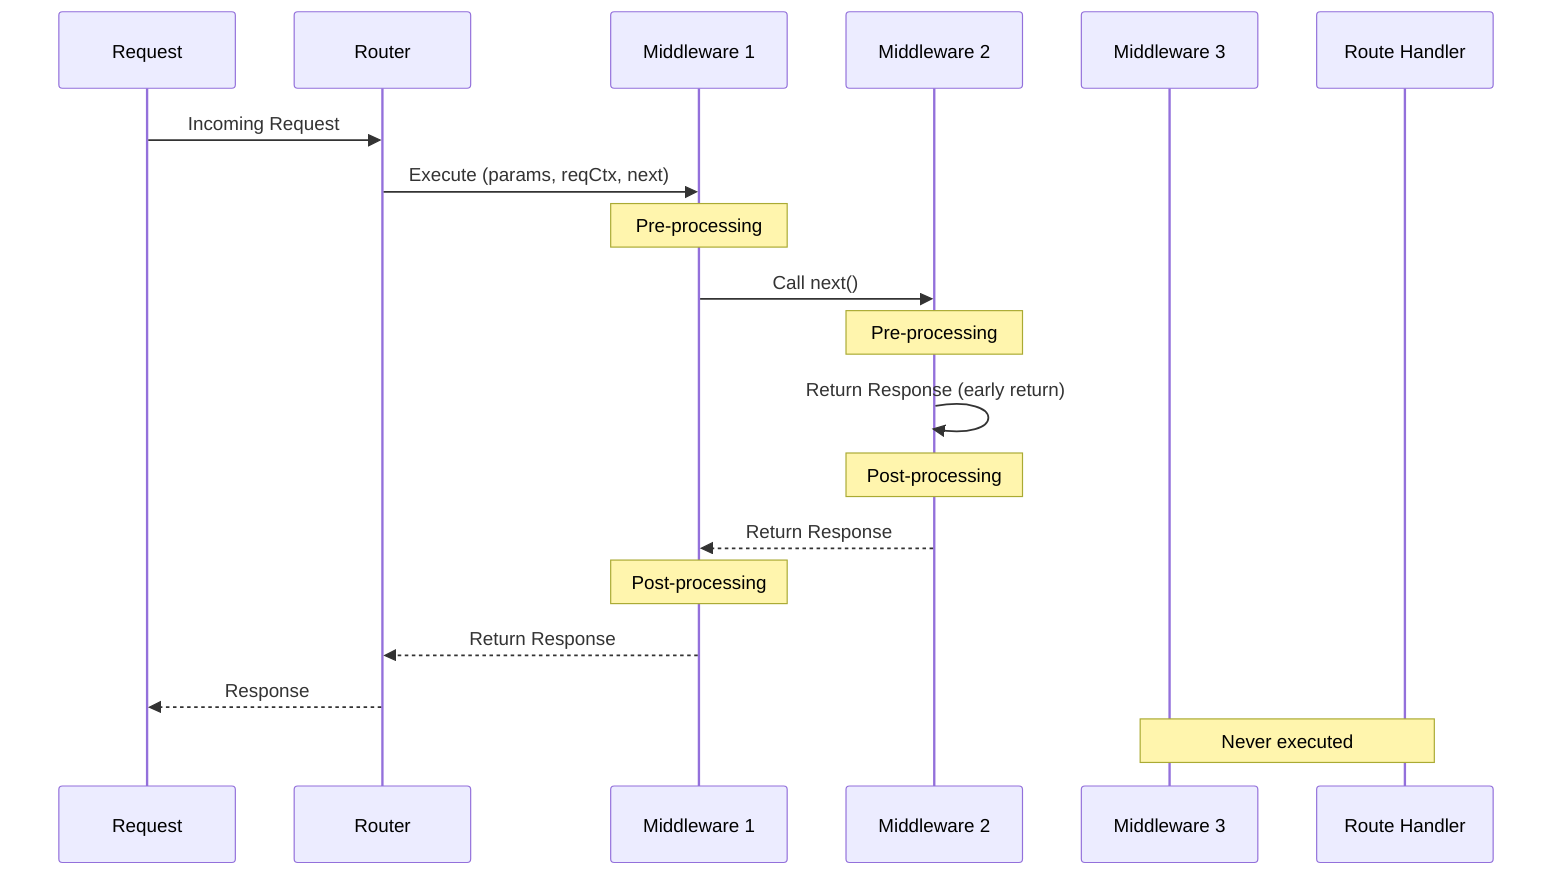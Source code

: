 sequenceDiagram
    participant Request
    participant Router
    participant M1 as Middleware 1
    participant M2 as Middleware 2
    participant M3 as Middleware 3
    participant Handler as Route Handler

    Request->>Router: Incoming Request
    Router->>M1: Execute (params, reqCtx, next)
    Note over M1: Pre-processing
    M1->>M2: Call next()
    Note over M2: Pre-processing
    M2->>M2: Return Response (early return)
    Note over M2: Post-processing
    M2-->>M1: Return Response
    Note over M1: Post-processing
    M1-->>Router: Return Response
    Router-->>Request: Response
    Note over M3,Handler: Never executed